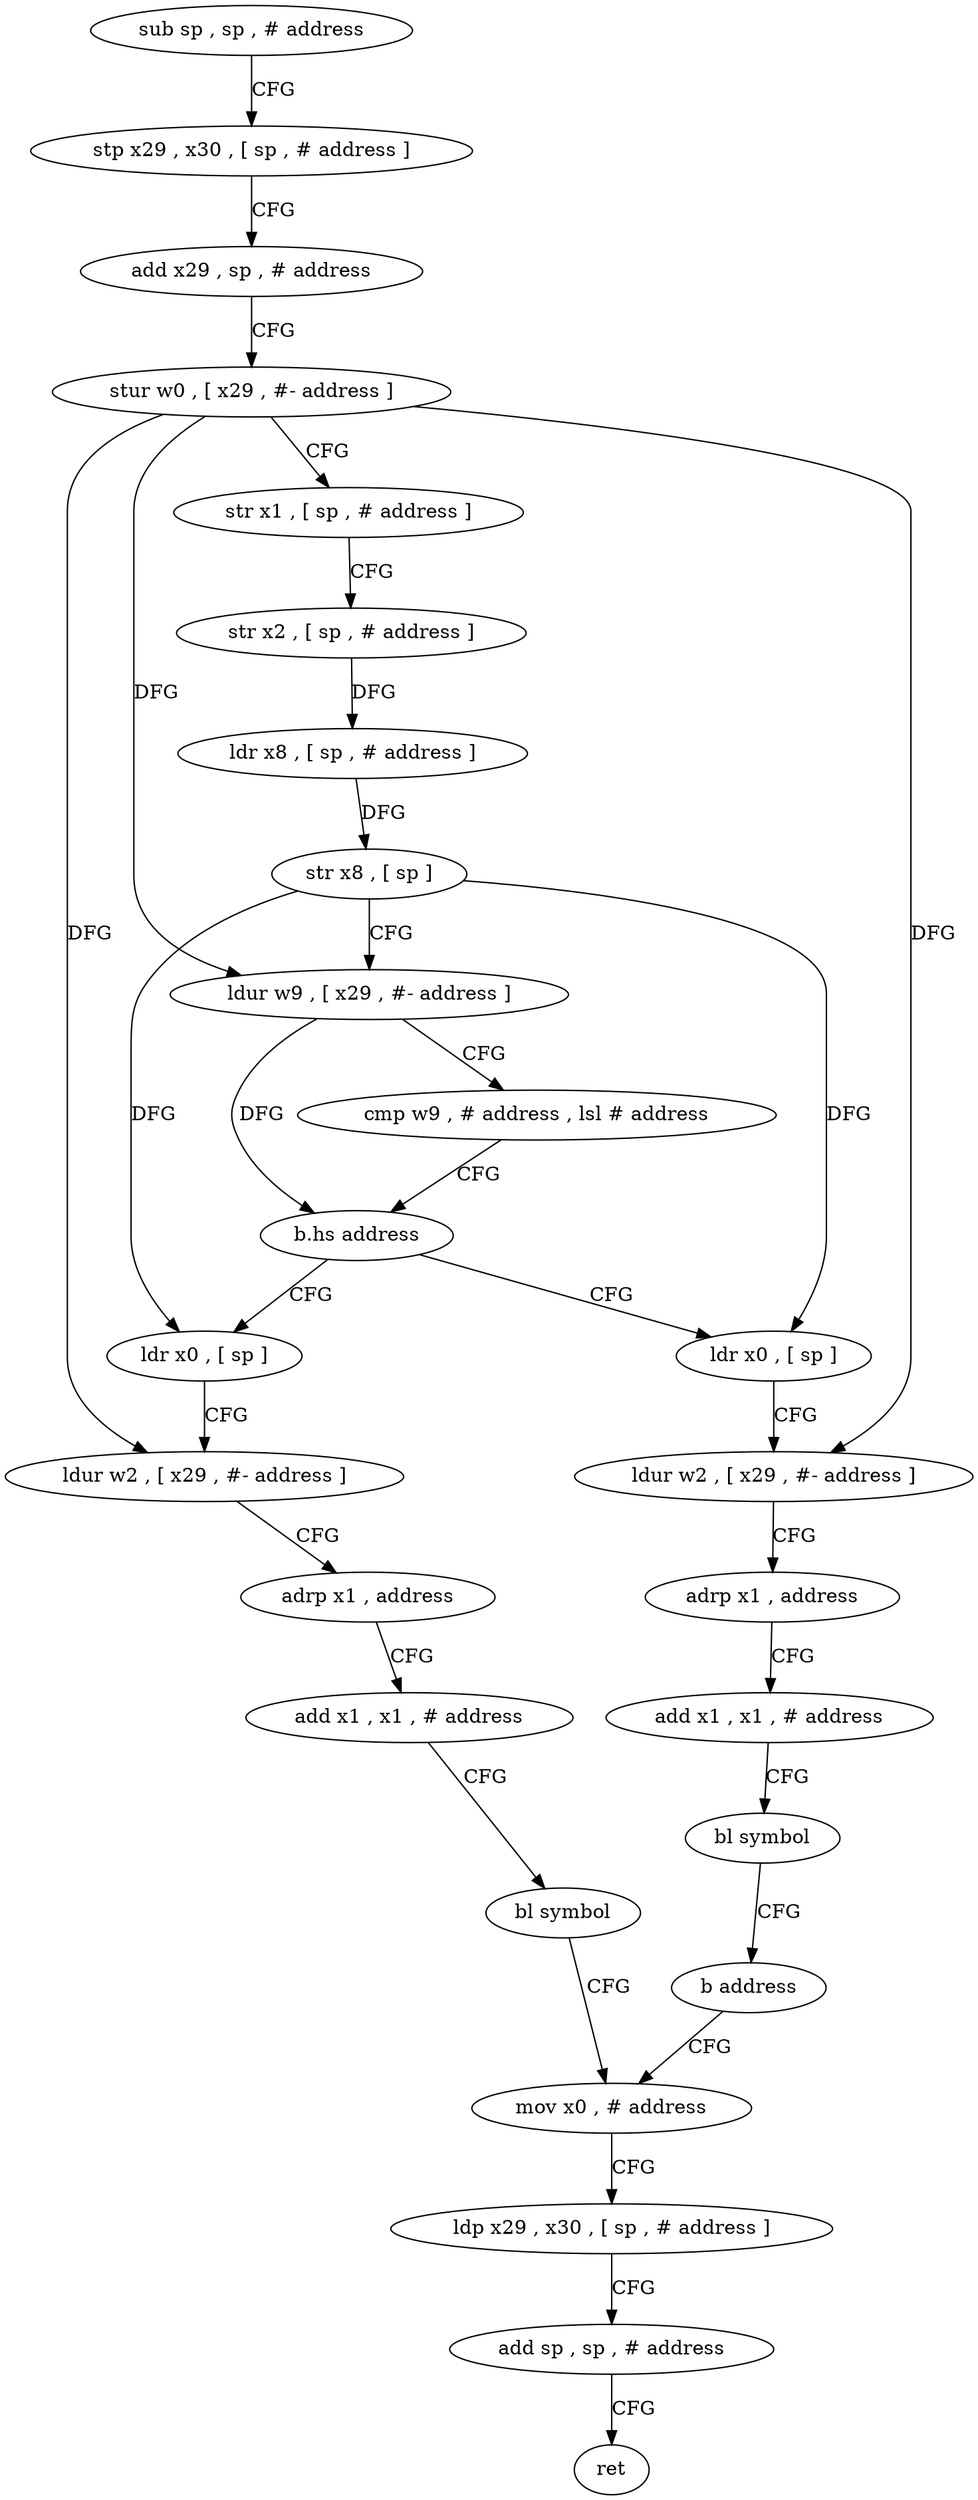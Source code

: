 digraph "func" {
"4219024" [label = "sub sp , sp , # address" ]
"4219028" [label = "stp x29 , x30 , [ sp , # address ]" ]
"4219032" [label = "add x29 , sp , # address" ]
"4219036" [label = "stur w0 , [ x29 , #- address ]" ]
"4219040" [label = "str x1 , [ sp , # address ]" ]
"4219044" [label = "str x2 , [ sp , # address ]" ]
"4219048" [label = "ldr x8 , [ sp , # address ]" ]
"4219052" [label = "str x8 , [ sp ]" ]
"4219056" [label = "ldur w9 , [ x29 , #- address ]" ]
"4219060" [label = "cmp w9 , # address , lsl # address" ]
"4219064" [label = "b.hs address" ]
"4219092" [label = "ldr x0 , [ sp ]" ]
"4219068" [label = "ldr x0 , [ sp ]" ]
"4219096" [label = "ldur w2 , [ x29 , #- address ]" ]
"4219100" [label = "adrp x1 , address" ]
"4219104" [label = "add x1 , x1 , # address" ]
"4219108" [label = "bl symbol" ]
"4219112" [label = "mov x0 , # address" ]
"4219072" [label = "ldur w2 , [ x29 , #- address ]" ]
"4219076" [label = "adrp x1 , address" ]
"4219080" [label = "add x1 , x1 , # address" ]
"4219084" [label = "bl symbol" ]
"4219088" [label = "b address" ]
"4219116" [label = "ldp x29 , x30 , [ sp , # address ]" ]
"4219120" [label = "add sp , sp , # address" ]
"4219124" [label = "ret" ]
"4219024" -> "4219028" [ label = "CFG" ]
"4219028" -> "4219032" [ label = "CFG" ]
"4219032" -> "4219036" [ label = "CFG" ]
"4219036" -> "4219040" [ label = "CFG" ]
"4219036" -> "4219056" [ label = "DFG" ]
"4219036" -> "4219096" [ label = "DFG" ]
"4219036" -> "4219072" [ label = "DFG" ]
"4219040" -> "4219044" [ label = "CFG" ]
"4219044" -> "4219048" [ label = "DFG" ]
"4219048" -> "4219052" [ label = "DFG" ]
"4219052" -> "4219056" [ label = "CFG" ]
"4219052" -> "4219092" [ label = "DFG" ]
"4219052" -> "4219068" [ label = "DFG" ]
"4219056" -> "4219060" [ label = "CFG" ]
"4219056" -> "4219064" [ label = "DFG" ]
"4219060" -> "4219064" [ label = "CFG" ]
"4219064" -> "4219092" [ label = "CFG" ]
"4219064" -> "4219068" [ label = "CFG" ]
"4219092" -> "4219096" [ label = "CFG" ]
"4219068" -> "4219072" [ label = "CFG" ]
"4219096" -> "4219100" [ label = "CFG" ]
"4219100" -> "4219104" [ label = "CFG" ]
"4219104" -> "4219108" [ label = "CFG" ]
"4219108" -> "4219112" [ label = "CFG" ]
"4219112" -> "4219116" [ label = "CFG" ]
"4219072" -> "4219076" [ label = "CFG" ]
"4219076" -> "4219080" [ label = "CFG" ]
"4219080" -> "4219084" [ label = "CFG" ]
"4219084" -> "4219088" [ label = "CFG" ]
"4219088" -> "4219112" [ label = "CFG" ]
"4219116" -> "4219120" [ label = "CFG" ]
"4219120" -> "4219124" [ label = "CFG" ]
}
